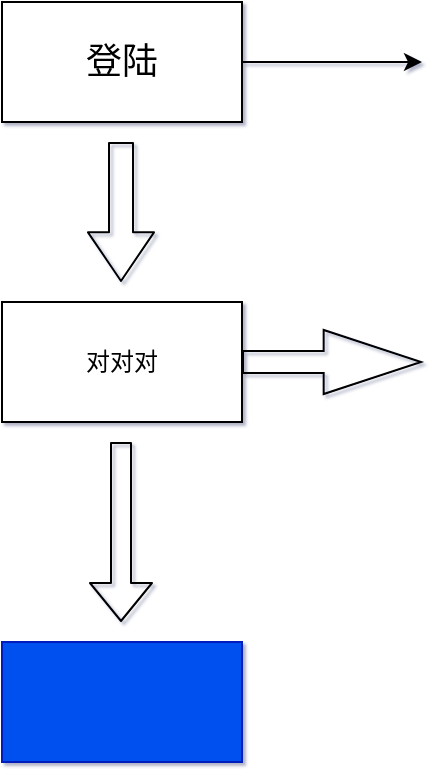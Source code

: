 <mxfile>
    <diagram id="UrU3phvlU1bXu4dwSbP8" name="第 1 页">
        <mxGraphModel dx="411" dy="475" grid="1" gridSize="10" guides="1" tooltips="1" connect="1" arrows="1" fold="1" page="1" pageScale="1" pageWidth="827" pageHeight="1169" math="0" shadow="1">
            <root>
                <mxCell id="0"/>
                <mxCell id="1" parent="0"/>
                <mxCell id="10" style="edgeStyle=none;rounded=0;orthogonalLoop=1;jettySize=auto;html=1;" edge="1" parent="1" source="3">
                    <mxGeometry relative="1" as="geometry">
                        <mxPoint x="290" y="60" as="targetPoint"/>
                    </mxGeometry>
                </mxCell>
                <mxCell id="3" value="&lt;font style=&quot;font-size: 18px&quot; face=&quot;Times New Roman&quot;&gt;登陆&lt;/font&gt;" style="rounded=0;whiteSpace=wrap;html=1;" parent="1" vertex="1">
                    <mxGeometry x="80" y="30" width="120" height="60" as="geometry"/>
                </mxCell>
                <mxCell id="4" value="" style="shape=flexArrow;endArrow=classic;html=1;width=12;endSize=7.78;" parent="1" edge="1">
                    <mxGeometry width="50" height="50" relative="1" as="geometry">
                        <mxPoint x="139.5" y="100" as="sourcePoint"/>
                        <mxPoint x="139.5" y="170" as="targetPoint"/>
                    </mxGeometry>
                </mxCell>
                <mxCell id="11" style="edgeStyle=none;shape=flexArrow;rounded=0;orthogonalLoop=1;jettySize=auto;html=1;exitX=1;exitY=0.5;exitDx=0;exitDy=0;width=11;endSize=15.89;" edge="1" parent="1" source="5">
                    <mxGeometry relative="1" as="geometry">
                        <mxPoint x="290" y="210" as="targetPoint"/>
                    </mxGeometry>
                </mxCell>
                <mxCell id="5" value="对对对" style="rounded=0;whiteSpace=wrap;html=1;" parent="1" vertex="1">
                    <mxGeometry x="80" y="180" width="120" height="60" as="geometry"/>
                </mxCell>
                <mxCell id="6" value="" style="shape=flexArrow;endArrow=classic;html=1;" edge="1" parent="1">
                    <mxGeometry width="50" height="50" relative="1" as="geometry">
                        <mxPoint x="139.5" y="250" as="sourcePoint"/>
                        <mxPoint x="139.5" y="340" as="targetPoint"/>
                    </mxGeometry>
                </mxCell>
                <mxCell id="9" value="" style="rounded=0;whiteSpace=wrap;html=1;fillColor=#0050ef;strokeColor=#001DBC;fontColor=#ffffff;" vertex="1" parent="1">
                    <mxGeometry x="80" y="350" width="120" height="60" as="geometry"/>
                </mxCell>
            </root>
        </mxGraphModel>
    </diagram>
</mxfile>